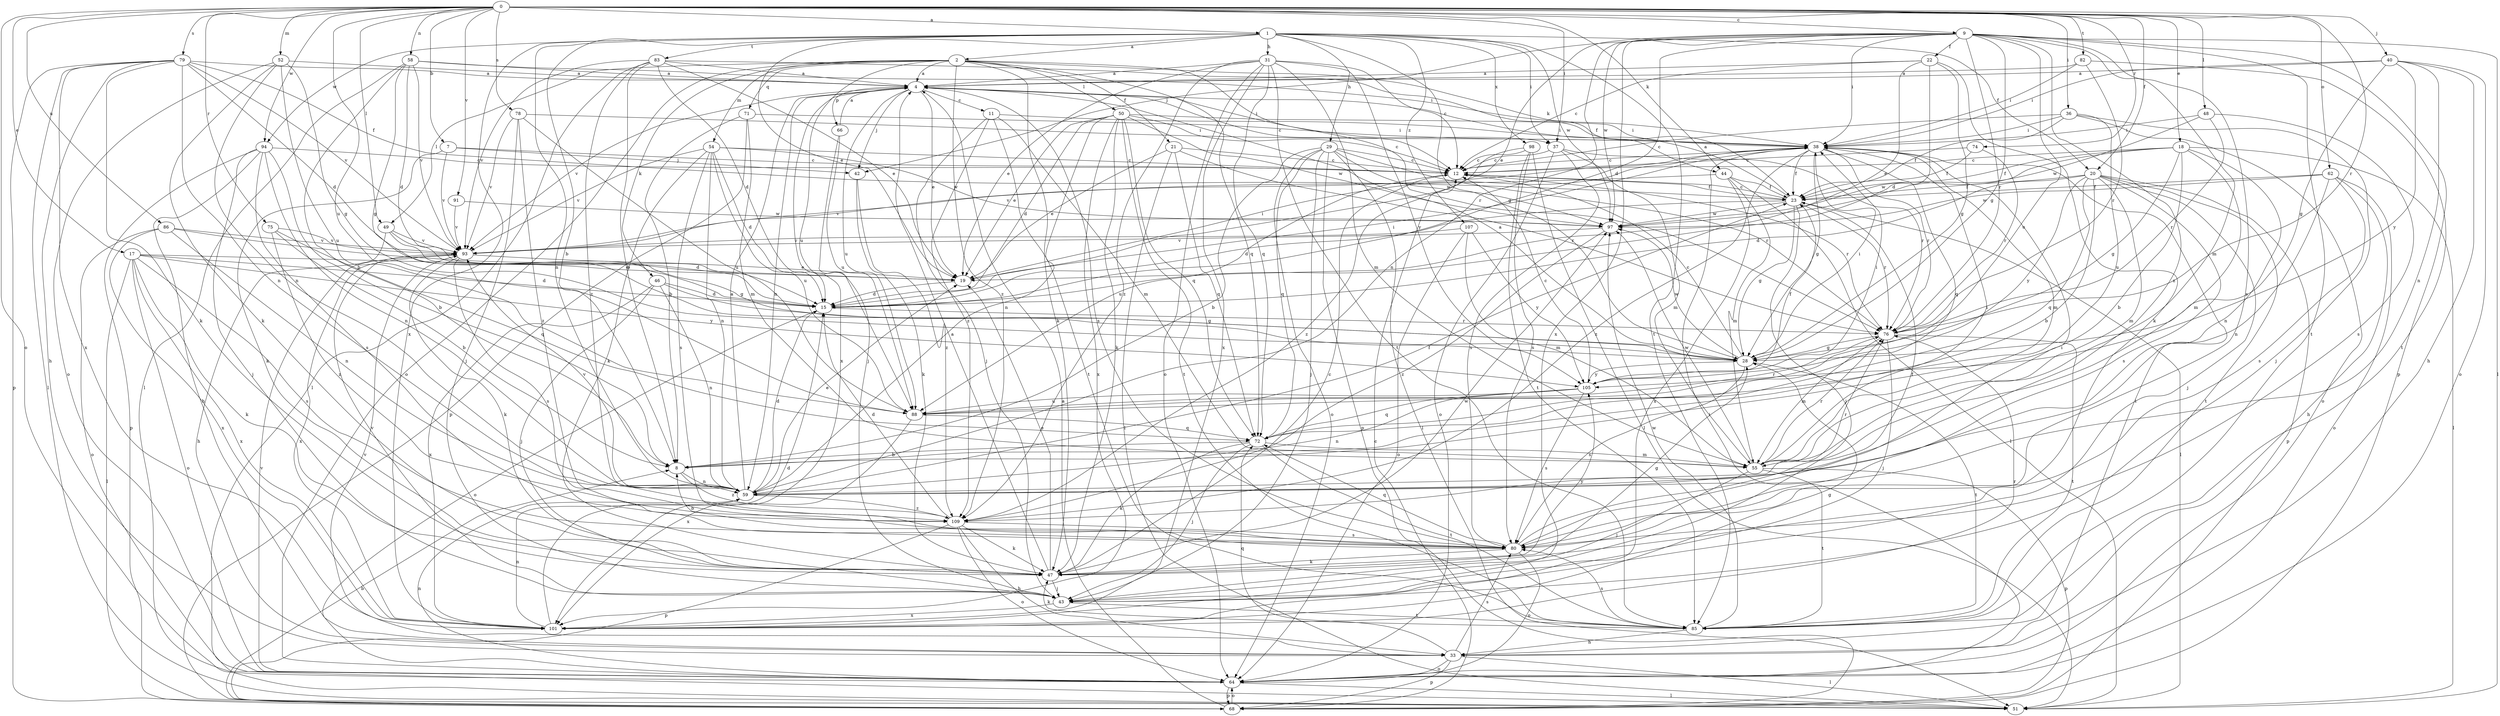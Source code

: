 strict digraph  {
0;
1;
2;
4;
7;
8;
9;
11;
12;
15;
17;
18;
19;
20;
21;
22;
23;
28;
29;
31;
33;
36;
37;
38;
40;
42;
43;
44;
46;
47;
48;
49;
50;
51;
52;
54;
55;
58;
59;
62;
64;
66;
68;
71;
72;
74;
75;
76;
78;
79;
80;
82;
83;
85;
86;
88;
91;
93;
94;
97;
98;
101;
105;
107;
109;
0 -> 1  [label=a];
0 -> 7  [label=b];
0 -> 9  [label=c];
0 -> 17  [label=e];
0 -> 18  [label=e];
0 -> 20  [label=f];
0 -> 36  [label=i];
0 -> 37  [label=i];
0 -> 40  [label=j];
0 -> 44  [label=k];
0 -> 48  [label=l];
0 -> 49  [label=l];
0 -> 52  [label=m];
0 -> 58  [label=n];
0 -> 62  [label=o];
0 -> 64  [label=o];
0 -> 74  [label=r];
0 -> 75  [label=r];
0 -> 76  [label=r];
0 -> 78  [label=s];
0 -> 79  [label=s];
0 -> 82  [label=t];
0 -> 86  [label=u];
0 -> 88  [label=u];
0 -> 91  [label=v];
0 -> 94  [label=w];
1 -> 2  [label=a];
1 -> 8  [label=b];
1 -> 19  [label=e];
1 -> 20  [label=f];
1 -> 28  [label=g];
1 -> 29  [label=h];
1 -> 31  [label=h];
1 -> 37  [label=i];
1 -> 59  [label=n];
1 -> 83  [label=t];
1 -> 85  [label=t];
1 -> 94  [label=w];
1 -> 97  [label=w];
1 -> 98  [label=x];
1 -> 101  [label=x];
1 -> 107  [label=z];
2 -> 4  [label=a];
2 -> 21  [label=f];
2 -> 44  [label=k];
2 -> 46  [label=k];
2 -> 47  [label=k];
2 -> 49  [label=l];
2 -> 50  [label=l];
2 -> 54  [label=m];
2 -> 64  [label=o];
2 -> 71  [label=q];
2 -> 72  [label=q];
2 -> 76  [label=r];
2 -> 88  [label=u];
2 -> 109  [label=z];
4 -> 11  [label=c];
4 -> 12  [label=c];
4 -> 19  [label=e];
4 -> 37  [label=i];
4 -> 42  [label=j];
4 -> 59  [label=n];
4 -> 66  [label=p];
4 -> 80  [label=s];
4 -> 88  [label=u];
4 -> 93  [label=v];
4 -> 101  [label=x];
7 -> 12  [label=c];
7 -> 42  [label=j];
7 -> 47  [label=k];
7 -> 93  [label=v];
8 -> 59  [label=n];
8 -> 109  [label=z];
9 -> 15  [label=d];
9 -> 19  [label=e];
9 -> 22  [label=f];
9 -> 28  [label=g];
9 -> 38  [label=i];
9 -> 42  [label=j];
9 -> 51  [label=l];
9 -> 55  [label=m];
9 -> 59  [label=n];
9 -> 68  [label=p];
9 -> 76  [label=r];
9 -> 80  [label=s];
9 -> 85  [label=t];
9 -> 88  [label=u];
9 -> 97  [label=w];
9 -> 101  [label=x];
9 -> 109  [label=z];
11 -> 38  [label=i];
11 -> 43  [label=j];
11 -> 55  [label=m];
11 -> 85  [label=t];
11 -> 109  [label=z];
12 -> 23  [label=f];
12 -> 76  [label=r];
12 -> 88  [label=u];
15 -> 38  [label=i];
15 -> 64  [label=o];
15 -> 76  [label=r];
17 -> 15  [label=d];
17 -> 19  [label=e];
17 -> 47  [label=k];
17 -> 51  [label=l];
17 -> 64  [label=o];
17 -> 80  [label=s];
17 -> 101  [label=x];
17 -> 105  [label=y];
18 -> 8  [label=b];
18 -> 12  [label=c];
18 -> 23  [label=f];
18 -> 28  [label=g];
18 -> 51  [label=l];
18 -> 55  [label=m];
18 -> 59  [label=n];
18 -> 97  [label=w];
19 -> 15  [label=d];
19 -> 38  [label=i];
20 -> 8  [label=b];
20 -> 15  [label=d];
20 -> 23  [label=f];
20 -> 43  [label=j];
20 -> 55  [label=m];
20 -> 68  [label=p];
20 -> 72  [label=q];
20 -> 80  [label=s];
20 -> 85  [label=t];
20 -> 105  [label=y];
21 -> 12  [label=c];
21 -> 19  [label=e];
21 -> 51  [label=l];
21 -> 72  [label=q];
21 -> 76  [label=r];
22 -> 4  [label=a];
22 -> 12  [label=c];
22 -> 15  [label=d];
22 -> 19  [label=e];
22 -> 28  [label=g];
22 -> 47  [label=k];
23 -> 4  [label=a];
23 -> 12  [label=c];
23 -> 15  [label=d];
23 -> 28  [label=g];
23 -> 43  [label=j];
23 -> 51  [label=l];
23 -> 76  [label=r];
23 -> 97  [label=w];
28 -> 4  [label=a];
28 -> 12  [label=c];
28 -> 38  [label=i];
28 -> 80  [label=s];
28 -> 85  [label=t];
28 -> 97  [label=w];
28 -> 105  [label=y];
29 -> 8  [label=b];
29 -> 12  [label=c];
29 -> 43  [label=j];
29 -> 51  [label=l];
29 -> 64  [label=o];
29 -> 68  [label=p];
29 -> 72  [label=q];
29 -> 76  [label=r];
29 -> 97  [label=w];
31 -> 4  [label=a];
31 -> 12  [label=c];
31 -> 19  [label=e];
31 -> 55  [label=m];
31 -> 64  [label=o];
31 -> 72  [label=q];
31 -> 85  [label=t];
31 -> 101  [label=x];
31 -> 105  [label=y];
31 -> 109  [label=z];
33 -> 38  [label=i];
33 -> 51  [label=l];
33 -> 64  [label=o];
33 -> 68  [label=p];
33 -> 72  [label=q];
33 -> 80  [label=s];
33 -> 93  [label=v];
36 -> 12  [label=c];
36 -> 23  [label=f];
36 -> 38  [label=i];
36 -> 43  [label=j];
36 -> 64  [label=o];
36 -> 88  [label=u];
37 -> 12  [label=c];
37 -> 55  [label=m];
37 -> 64  [label=o];
37 -> 76  [label=r];
37 -> 80  [label=s];
38 -> 12  [label=c];
38 -> 23  [label=f];
38 -> 28  [label=g];
38 -> 55  [label=m];
38 -> 72  [label=q];
38 -> 76  [label=r];
38 -> 93  [label=v];
38 -> 109  [label=z];
40 -> 4  [label=a];
40 -> 28  [label=g];
40 -> 33  [label=h];
40 -> 38  [label=i];
40 -> 59  [label=n];
40 -> 64  [label=o];
40 -> 105  [label=y];
42 -> 47  [label=k];
42 -> 109  [label=z];
43 -> 85  [label=t];
43 -> 93  [label=v];
43 -> 101  [label=x];
44 -> 23  [label=f];
44 -> 51  [label=l];
44 -> 55  [label=m];
44 -> 93  [label=v];
44 -> 101  [label=x];
46 -> 15  [label=d];
46 -> 28  [label=g];
46 -> 43  [label=j];
46 -> 59  [label=n];
46 -> 101  [label=x];
47 -> 4  [label=a];
47 -> 12  [label=c];
47 -> 19  [label=e];
47 -> 28  [label=g];
47 -> 43  [label=j];
47 -> 97  [label=w];
47 -> 105  [label=y];
48 -> 38  [label=i];
48 -> 76  [label=r];
48 -> 80  [label=s];
48 -> 97  [label=w];
49 -> 15  [label=d];
49 -> 28  [label=g];
49 -> 33  [label=h];
49 -> 93  [label=v];
50 -> 12  [label=c];
50 -> 15  [label=d];
50 -> 19  [label=e];
50 -> 38  [label=i];
50 -> 47  [label=k];
50 -> 59  [label=n];
50 -> 72  [label=q];
50 -> 85  [label=t];
50 -> 97  [label=w];
50 -> 101  [label=x];
52 -> 4  [label=a];
52 -> 28  [label=g];
52 -> 47  [label=k];
52 -> 59  [label=n];
52 -> 64  [label=o];
52 -> 88  [label=u];
54 -> 12  [label=c];
54 -> 15  [label=d];
54 -> 47  [label=k];
54 -> 59  [label=n];
54 -> 80  [label=s];
54 -> 88  [label=u];
54 -> 93  [label=v];
54 -> 97  [label=w];
55 -> 38  [label=i];
55 -> 43  [label=j];
55 -> 68  [label=p];
55 -> 76  [label=r];
55 -> 85  [label=t];
55 -> 97  [label=w];
58 -> 4  [label=a];
58 -> 8  [label=b];
58 -> 15  [label=d];
58 -> 28  [label=g];
58 -> 38  [label=i];
58 -> 51  [label=l];
58 -> 93  [label=v];
59 -> 4  [label=a];
59 -> 15  [label=d];
59 -> 19  [label=e];
59 -> 23  [label=f];
59 -> 76  [label=r];
59 -> 93  [label=v];
59 -> 109  [label=z];
62 -> 23  [label=f];
62 -> 33  [label=h];
62 -> 59  [label=n];
62 -> 64  [label=o];
62 -> 80  [label=s];
62 -> 97  [label=w];
64 -> 38  [label=i];
64 -> 51  [label=l];
64 -> 59  [label=n];
64 -> 68  [label=p];
64 -> 93  [label=v];
66 -> 4  [label=a];
66 -> 43  [label=j];
66 -> 88  [label=u];
68 -> 4  [label=a];
68 -> 8  [label=b];
68 -> 12  [label=c];
68 -> 64  [label=o];
71 -> 8  [label=b];
71 -> 38  [label=i];
71 -> 55  [label=m];
71 -> 68  [label=p];
72 -> 8  [label=b];
72 -> 43  [label=j];
72 -> 47  [label=k];
72 -> 55  [label=m];
72 -> 85  [label=t];
74 -> 12  [label=c];
74 -> 23  [label=f];
74 -> 76  [label=r];
75 -> 8  [label=b];
75 -> 72  [label=q];
75 -> 93  [label=v];
75 -> 109  [label=z];
76 -> 28  [label=g];
76 -> 43  [label=j];
76 -> 55  [label=m];
76 -> 85  [label=t];
78 -> 38  [label=i];
78 -> 43  [label=j];
78 -> 88  [label=u];
78 -> 93  [label=v];
78 -> 109  [label=z];
79 -> 4  [label=a];
79 -> 15  [label=d];
79 -> 23  [label=f];
79 -> 33  [label=h];
79 -> 47  [label=k];
79 -> 51  [label=l];
79 -> 59  [label=n];
79 -> 68  [label=p];
79 -> 93  [label=v];
79 -> 101  [label=x];
80 -> 8  [label=b];
80 -> 23  [label=f];
80 -> 38  [label=i];
80 -> 47  [label=k];
80 -> 64  [label=o];
80 -> 72  [label=q];
82 -> 4  [label=a];
82 -> 38  [label=i];
82 -> 76  [label=r];
82 -> 85  [label=t];
83 -> 4  [label=a];
83 -> 8  [label=b];
83 -> 15  [label=d];
83 -> 19  [label=e];
83 -> 23  [label=f];
83 -> 51  [label=l];
83 -> 93  [label=v];
83 -> 109  [label=z];
85 -> 33  [label=h];
85 -> 47  [label=k];
85 -> 80  [label=s];
85 -> 97  [label=w];
86 -> 19  [label=e];
86 -> 59  [label=n];
86 -> 64  [label=o];
86 -> 93  [label=v];
86 -> 101  [label=x];
88 -> 72  [label=q];
88 -> 76  [label=r];
88 -> 101  [label=x];
91 -> 93  [label=v];
91 -> 97  [label=w];
93 -> 19  [label=e];
93 -> 47  [label=k];
93 -> 80  [label=s];
93 -> 101  [label=x];
94 -> 8  [label=b];
94 -> 12  [label=c];
94 -> 33  [label=h];
94 -> 43  [label=j];
94 -> 59  [label=n];
94 -> 68  [label=p];
94 -> 80  [label=s];
97 -> 93  [label=v];
97 -> 109  [label=z];
98 -> 12  [label=c];
98 -> 51  [label=l];
98 -> 80  [label=s];
98 -> 85  [label=t];
98 -> 109  [label=z];
101 -> 15  [label=d];
101 -> 28  [label=g];
101 -> 59  [label=n];
101 -> 76  [label=r];
105 -> 12  [label=c];
105 -> 23  [label=f];
105 -> 38  [label=i];
105 -> 59  [label=n];
105 -> 72  [label=q];
105 -> 80  [label=s];
105 -> 88  [label=u];
107 -> 55  [label=m];
107 -> 64  [label=o];
107 -> 93  [label=v];
107 -> 105  [label=y];
109 -> 15  [label=d];
109 -> 33  [label=h];
109 -> 47  [label=k];
109 -> 64  [label=o];
109 -> 68  [label=p];
109 -> 80  [label=s];
}
